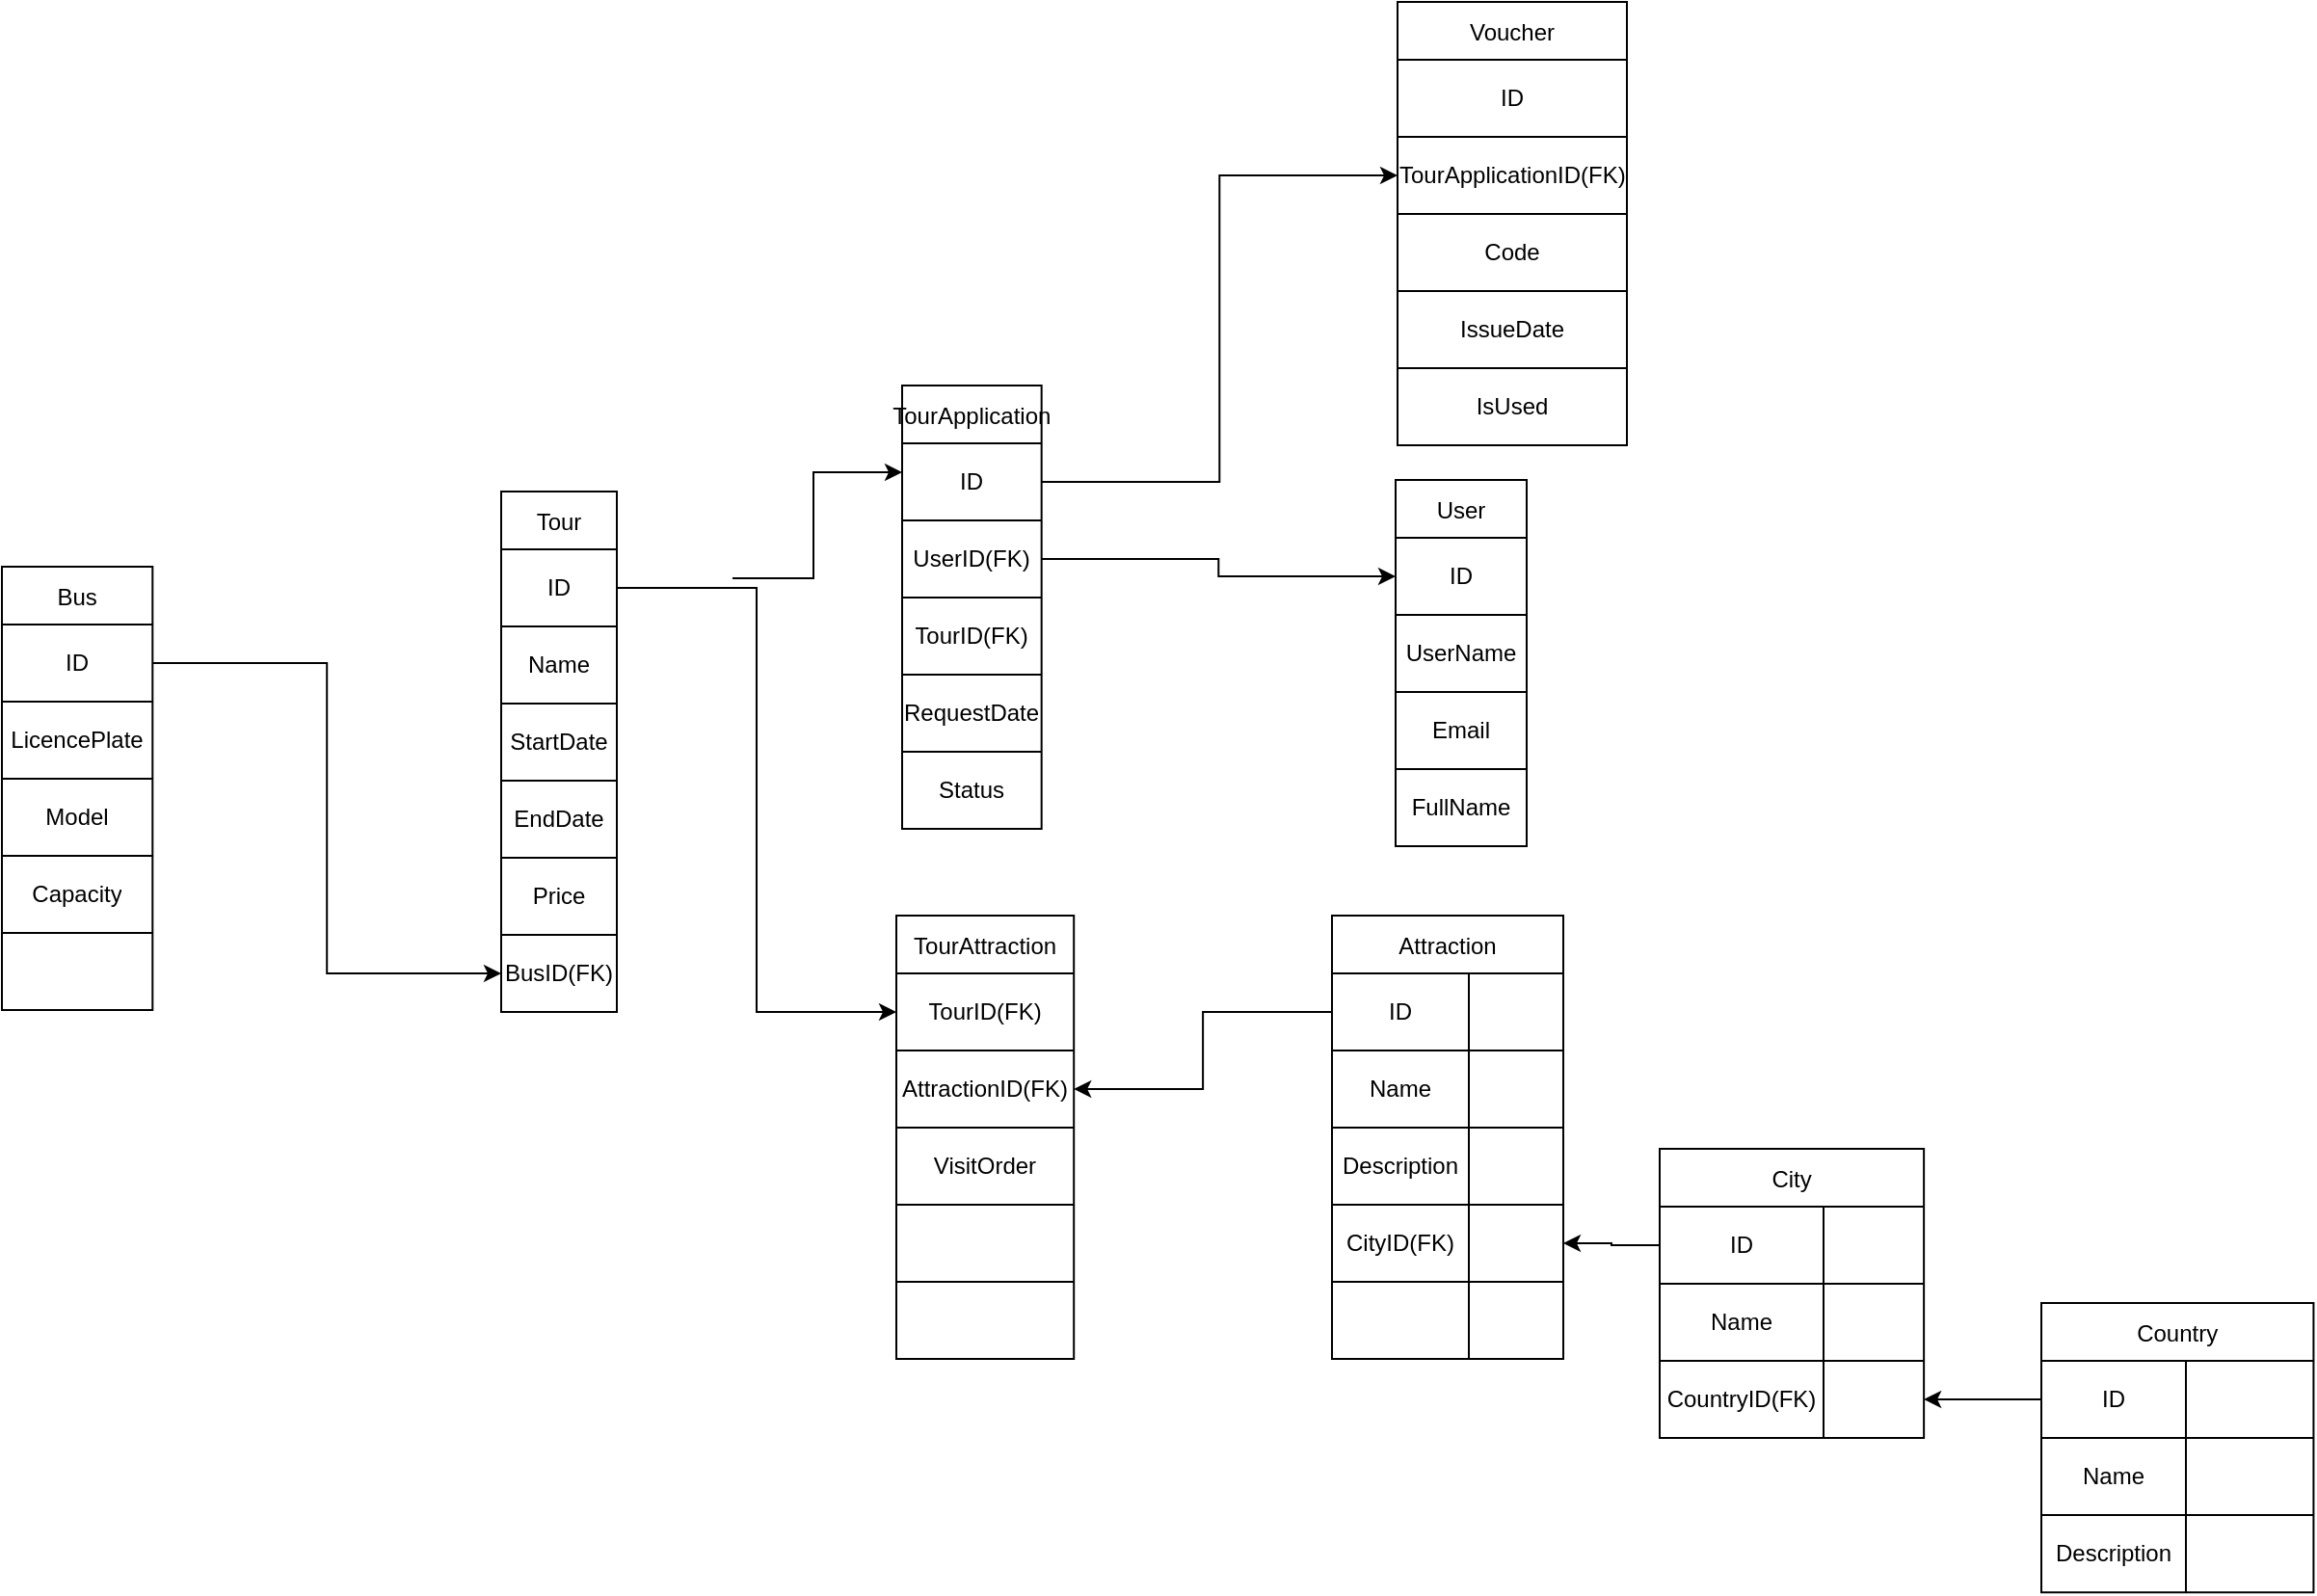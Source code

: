 <mxfile version="27.0.9">
  <diagram name="Page-1" id="1E9M35bnTH33wsnyo-Ls">
    <mxGraphModel dx="1603" dy="2104" grid="0" gridSize="10" guides="1" tooltips="1" connect="1" arrows="1" fold="1" page="1" pageScale="1" pageWidth="827" pageHeight="1169" math="0" shadow="0">
      <root>
        <mxCell id="0" />
        <mxCell id="1" parent="0" />
        <mxCell id="aeJqdDFBX5K6zPL4mIxV-1" value="Tour" style="shape=table;startSize=30;container=1;collapsible=0;childLayout=tableLayout;" vertex="1" parent="1">
          <mxGeometry x="354" y="142" width="60" height="270" as="geometry" />
        </mxCell>
        <mxCell id="aeJqdDFBX5K6zPL4mIxV-2" value="" style="shape=tableRow;horizontal=0;startSize=0;swimlaneHead=0;swimlaneBody=0;strokeColor=inherit;top=0;left=0;bottom=0;right=0;collapsible=0;dropTarget=0;fillColor=none;points=[[0,0.5],[1,0.5]];portConstraint=eastwest;" vertex="1" parent="aeJqdDFBX5K6zPL4mIxV-1">
          <mxGeometry y="30" width="60" height="40" as="geometry" />
        </mxCell>
        <mxCell id="aeJqdDFBX5K6zPL4mIxV-3" value="ID" style="shape=partialRectangle;html=1;whiteSpace=wrap;connectable=0;strokeColor=inherit;overflow=hidden;fillColor=none;top=0;left=0;bottom=0;right=0;pointerEvents=1;" vertex="1" parent="aeJqdDFBX5K6zPL4mIxV-2">
          <mxGeometry width="60" height="40" as="geometry">
            <mxRectangle width="60" height="40" as="alternateBounds" />
          </mxGeometry>
        </mxCell>
        <mxCell id="aeJqdDFBX5K6zPL4mIxV-5" value="" style="shape=tableRow;horizontal=0;startSize=0;swimlaneHead=0;swimlaneBody=0;strokeColor=inherit;top=0;left=0;bottom=0;right=0;collapsible=0;dropTarget=0;fillColor=none;points=[[0,0.5],[1,0.5]];portConstraint=eastwest;" vertex="1" parent="aeJqdDFBX5K6zPL4mIxV-1">
          <mxGeometry y="70" width="60" height="40" as="geometry" />
        </mxCell>
        <mxCell id="aeJqdDFBX5K6zPL4mIxV-6" value="Name" style="shape=partialRectangle;html=1;whiteSpace=wrap;connectable=0;strokeColor=inherit;overflow=hidden;fillColor=none;top=0;left=0;bottom=0;right=0;pointerEvents=1;" vertex="1" parent="aeJqdDFBX5K6zPL4mIxV-5">
          <mxGeometry width="60" height="40" as="geometry">
            <mxRectangle width="60" height="40" as="alternateBounds" />
          </mxGeometry>
        </mxCell>
        <mxCell id="aeJqdDFBX5K6zPL4mIxV-8" value="" style="shape=tableRow;horizontal=0;startSize=0;swimlaneHead=0;swimlaneBody=0;strokeColor=inherit;top=0;left=0;bottom=0;right=0;collapsible=0;dropTarget=0;fillColor=none;points=[[0,0.5],[1,0.5]];portConstraint=eastwest;" vertex="1" parent="aeJqdDFBX5K6zPL4mIxV-1">
          <mxGeometry y="110" width="60" height="40" as="geometry" />
        </mxCell>
        <mxCell id="aeJqdDFBX5K6zPL4mIxV-9" value="StartDate" style="shape=partialRectangle;html=1;whiteSpace=wrap;connectable=0;strokeColor=inherit;overflow=hidden;fillColor=none;top=0;left=0;bottom=0;right=0;pointerEvents=1;" vertex="1" parent="aeJqdDFBX5K6zPL4mIxV-8">
          <mxGeometry width="60" height="40" as="geometry">
            <mxRectangle width="60" height="40" as="alternateBounds" />
          </mxGeometry>
        </mxCell>
        <mxCell id="aeJqdDFBX5K6zPL4mIxV-11" value="" style="shape=tableRow;horizontal=0;startSize=0;swimlaneHead=0;swimlaneBody=0;strokeColor=inherit;top=0;left=0;bottom=0;right=0;collapsible=0;dropTarget=0;fillColor=none;points=[[0,0.5],[1,0.5]];portConstraint=eastwest;" vertex="1" parent="aeJqdDFBX5K6zPL4mIxV-1">
          <mxGeometry y="150" width="60" height="40" as="geometry" />
        </mxCell>
        <mxCell id="aeJqdDFBX5K6zPL4mIxV-12" value="EndDate" style="shape=partialRectangle;html=1;whiteSpace=wrap;connectable=0;strokeColor=inherit;overflow=hidden;fillColor=none;top=0;left=0;bottom=0;right=0;pointerEvents=1;" vertex="1" parent="aeJqdDFBX5K6zPL4mIxV-11">
          <mxGeometry width="60" height="40" as="geometry">
            <mxRectangle width="60" height="40" as="alternateBounds" />
          </mxGeometry>
        </mxCell>
        <mxCell id="aeJqdDFBX5K6zPL4mIxV-14" value="" style="shape=tableRow;horizontal=0;startSize=0;swimlaneHead=0;swimlaneBody=0;strokeColor=inherit;top=0;left=0;bottom=0;right=0;collapsible=0;dropTarget=0;fillColor=none;points=[[0,0.5],[1,0.5]];portConstraint=eastwest;" vertex="1" parent="aeJqdDFBX5K6zPL4mIxV-1">
          <mxGeometry y="190" width="60" height="40" as="geometry" />
        </mxCell>
        <mxCell id="aeJqdDFBX5K6zPL4mIxV-15" value="Price" style="shape=partialRectangle;html=1;whiteSpace=wrap;connectable=0;strokeColor=inherit;overflow=hidden;fillColor=none;top=0;left=0;bottom=0;right=0;pointerEvents=1;" vertex="1" parent="aeJqdDFBX5K6zPL4mIxV-14">
          <mxGeometry width="60" height="40" as="geometry">
            <mxRectangle width="60" height="40" as="alternateBounds" />
          </mxGeometry>
        </mxCell>
        <mxCell id="aeJqdDFBX5K6zPL4mIxV-17" value="" style="shape=tableRow;horizontal=0;startSize=0;swimlaneHead=0;swimlaneBody=0;strokeColor=inherit;top=0;left=0;bottom=0;right=0;collapsible=0;dropTarget=0;fillColor=none;points=[[0,0.5],[1,0.5]];portConstraint=eastwest;" vertex="1" parent="aeJqdDFBX5K6zPL4mIxV-1">
          <mxGeometry y="230" width="60" height="40" as="geometry" />
        </mxCell>
        <mxCell id="aeJqdDFBX5K6zPL4mIxV-18" value="BusID(FK)" style="shape=partialRectangle;html=1;whiteSpace=wrap;connectable=0;strokeColor=inherit;overflow=hidden;fillColor=none;top=0;left=0;bottom=0;right=0;pointerEvents=1;" vertex="1" parent="aeJqdDFBX5K6zPL4mIxV-17">
          <mxGeometry width="60" height="40" as="geometry">
            <mxRectangle width="60" height="40" as="alternateBounds" />
          </mxGeometry>
        </mxCell>
        <mxCell id="aeJqdDFBX5K6zPL4mIxV-26" value="TourApplication" style="shape=table;startSize=30;container=1;collapsible=0;childLayout=tableLayout;" vertex="1" parent="1">
          <mxGeometry x="562" y="87" width="72.333" height="230" as="geometry" />
        </mxCell>
        <mxCell id="aeJqdDFBX5K6zPL4mIxV-27" value="" style="shape=tableRow;horizontal=0;startSize=0;swimlaneHead=0;swimlaneBody=0;strokeColor=inherit;top=0;left=0;bottom=0;right=0;collapsible=0;dropTarget=0;fillColor=none;points=[[0,0.5],[1,0.5]];portConstraint=eastwest;" vertex="1" parent="aeJqdDFBX5K6zPL4mIxV-26">
          <mxGeometry y="30" width="72.333" height="40" as="geometry" />
        </mxCell>
        <mxCell id="aeJqdDFBX5K6zPL4mIxV-28" value="ID" style="shape=partialRectangle;html=1;whiteSpace=wrap;connectable=0;strokeColor=inherit;overflow=hidden;fillColor=none;top=0;left=0;bottom=0;right=0;pointerEvents=1;" vertex="1" parent="aeJqdDFBX5K6zPL4mIxV-27">
          <mxGeometry width="72" height="40" as="geometry">
            <mxRectangle width="72" height="40" as="alternateBounds" />
          </mxGeometry>
        </mxCell>
        <mxCell id="aeJqdDFBX5K6zPL4mIxV-30" value="" style="shape=tableRow;horizontal=0;startSize=0;swimlaneHead=0;swimlaneBody=0;strokeColor=inherit;top=0;left=0;bottom=0;right=0;collapsible=0;dropTarget=0;fillColor=none;points=[[0,0.5],[1,0.5]];portConstraint=eastwest;" vertex="1" parent="aeJqdDFBX5K6zPL4mIxV-26">
          <mxGeometry y="70" width="72.333" height="40" as="geometry" />
        </mxCell>
        <mxCell id="aeJqdDFBX5K6zPL4mIxV-31" value="UserID(FK)" style="shape=partialRectangle;html=1;whiteSpace=wrap;connectable=0;strokeColor=inherit;overflow=hidden;fillColor=none;top=0;left=0;bottom=0;right=0;pointerEvents=1;" vertex="1" parent="aeJqdDFBX5K6zPL4mIxV-30">
          <mxGeometry width="72" height="40" as="geometry">
            <mxRectangle width="72" height="40" as="alternateBounds" />
          </mxGeometry>
        </mxCell>
        <mxCell id="aeJqdDFBX5K6zPL4mIxV-33" value="" style="shape=tableRow;horizontal=0;startSize=0;swimlaneHead=0;swimlaneBody=0;strokeColor=inherit;top=0;left=0;bottom=0;right=0;collapsible=0;dropTarget=0;fillColor=none;points=[[0,0.5],[1,0.5]];portConstraint=eastwest;" vertex="1" parent="aeJqdDFBX5K6zPL4mIxV-26">
          <mxGeometry y="110" width="72.333" height="40" as="geometry" />
        </mxCell>
        <mxCell id="aeJqdDFBX5K6zPL4mIxV-34" value="TourID(FK)" style="shape=partialRectangle;html=1;whiteSpace=wrap;connectable=0;strokeColor=inherit;overflow=hidden;fillColor=none;top=0;left=0;bottom=0;right=0;pointerEvents=1;" vertex="1" parent="aeJqdDFBX5K6zPL4mIxV-33">
          <mxGeometry width="72" height="40" as="geometry">
            <mxRectangle width="72" height="40" as="alternateBounds" />
          </mxGeometry>
        </mxCell>
        <mxCell id="aeJqdDFBX5K6zPL4mIxV-36" value="" style="shape=tableRow;horizontal=0;startSize=0;swimlaneHead=0;swimlaneBody=0;strokeColor=inherit;top=0;left=0;bottom=0;right=0;collapsible=0;dropTarget=0;fillColor=none;points=[[0,0.5],[1,0.5]];portConstraint=eastwest;" vertex="1" parent="aeJqdDFBX5K6zPL4mIxV-26">
          <mxGeometry y="150" width="72.333" height="40" as="geometry" />
        </mxCell>
        <mxCell id="aeJqdDFBX5K6zPL4mIxV-37" value="RequestDate" style="shape=partialRectangle;html=1;whiteSpace=wrap;connectable=0;strokeColor=inherit;overflow=hidden;fillColor=none;top=0;left=0;bottom=0;right=0;pointerEvents=1;" vertex="1" parent="aeJqdDFBX5K6zPL4mIxV-36">
          <mxGeometry width="72" height="40" as="geometry">
            <mxRectangle width="72" height="40" as="alternateBounds" />
          </mxGeometry>
        </mxCell>
        <mxCell id="aeJqdDFBX5K6zPL4mIxV-39" value="" style="shape=tableRow;horizontal=0;startSize=0;swimlaneHead=0;swimlaneBody=0;strokeColor=inherit;top=0;left=0;bottom=0;right=0;collapsible=0;dropTarget=0;fillColor=none;points=[[0,0.5],[1,0.5]];portConstraint=eastwest;" vertex="1" parent="aeJqdDFBX5K6zPL4mIxV-26">
          <mxGeometry y="190" width="72.333" height="40" as="geometry" />
        </mxCell>
        <mxCell id="aeJqdDFBX5K6zPL4mIxV-40" value="Status" style="shape=partialRectangle;html=1;whiteSpace=wrap;connectable=0;strokeColor=inherit;overflow=hidden;fillColor=none;top=0;left=0;bottom=0;right=0;pointerEvents=1;" vertex="1" parent="aeJqdDFBX5K6zPL4mIxV-39">
          <mxGeometry width="72" height="40" as="geometry">
            <mxRectangle width="72" height="40" as="alternateBounds" />
          </mxGeometry>
        </mxCell>
        <mxCell id="aeJqdDFBX5K6zPL4mIxV-42" value="Voucher" style="shape=table;startSize=30;container=1;collapsible=0;childLayout=tableLayout;" vertex="1" parent="1">
          <mxGeometry x="819" y="-112" width="119.0" height="230" as="geometry" />
        </mxCell>
        <mxCell id="aeJqdDFBX5K6zPL4mIxV-43" value="" style="shape=tableRow;horizontal=0;startSize=0;swimlaneHead=0;swimlaneBody=0;strokeColor=inherit;top=0;left=0;bottom=0;right=0;collapsible=0;dropTarget=0;fillColor=none;points=[[0,0.5],[1,0.5]];portConstraint=eastwest;" vertex="1" parent="aeJqdDFBX5K6zPL4mIxV-42">
          <mxGeometry y="30" width="119.0" height="40" as="geometry" />
        </mxCell>
        <mxCell id="aeJqdDFBX5K6zPL4mIxV-44" value="ID" style="shape=partialRectangle;html=1;whiteSpace=wrap;connectable=0;strokeColor=inherit;overflow=hidden;fillColor=none;top=0;left=0;bottom=0;right=0;pointerEvents=1;" vertex="1" parent="aeJqdDFBX5K6zPL4mIxV-43">
          <mxGeometry width="119" height="40" as="geometry">
            <mxRectangle width="119" height="40" as="alternateBounds" />
          </mxGeometry>
        </mxCell>
        <mxCell id="aeJqdDFBX5K6zPL4mIxV-46" value="" style="shape=tableRow;horizontal=0;startSize=0;swimlaneHead=0;swimlaneBody=0;strokeColor=inherit;top=0;left=0;bottom=0;right=0;collapsible=0;dropTarget=0;fillColor=none;points=[[0,0.5],[1,0.5]];portConstraint=eastwest;" vertex="1" parent="aeJqdDFBX5K6zPL4mIxV-42">
          <mxGeometry y="70" width="119.0" height="40" as="geometry" />
        </mxCell>
        <mxCell id="aeJqdDFBX5K6zPL4mIxV-47" value="TourApplicationID(FK)" style="shape=partialRectangle;html=1;whiteSpace=wrap;connectable=0;strokeColor=inherit;overflow=hidden;fillColor=none;top=0;left=0;bottom=0;right=0;pointerEvents=1;" vertex="1" parent="aeJqdDFBX5K6zPL4mIxV-46">
          <mxGeometry width="119" height="40" as="geometry">
            <mxRectangle width="119" height="40" as="alternateBounds" />
          </mxGeometry>
        </mxCell>
        <mxCell id="aeJqdDFBX5K6zPL4mIxV-49" value="" style="shape=tableRow;horizontal=0;startSize=0;swimlaneHead=0;swimlaneBody=0;strokeColor=inherit;top=0;left=0;bottom=0;right=0;collapsible=0;dropTarget=0;fillColor=none;points=[[0,0.5],[1,0.5]];portConstraint=eastwest;" vertex="1" parent="aeJqdDFBX5K6zPL4mIxV-42">
          <mxGeometry y="110" width="119.0" height="40" as="geometry" />
        </mxCell>
        <mxCell id="aeJqdDFBX5K6zPL4mIxV-50" value="Code" style="shape=partialRectangle;html=1;whiteSpace=wrap;connectable=0;strokeColor=inherit;overflow=hidden;fillColor=none;top=0;left=0;bottom=0;right=0;pointerEvents=1;" vertex="1" parent="aeJqdDFBX5K6zPL4mIxV-49">
          <mxGeometry width="119" height="40" as="geometry">
            <mxRectangle width="119" height="40" as="alternateBounds" />
          </mxGeometry>
        </mxCell>
        <mxCell id="aeJqdDFBX5K6zPL4mIxV-52" value="" style="shape=tableRow;horizontal=0;startSize=0;swimlaneHead=0;swimlaneBody=0;strokeColor=inherit;top=0;left=0;bottom=0;right=0;collapsible=0;dropTarget=0;fillColor=none;points=[[0,0.5],[1,0.5]];portConstraint=eastwest;" vertex="1" parent="aeJqdDFBX5K6zPL4mIxV-42">
          <mxGeometry y="150" width="119.0" height="40" as="geometry" />
        </mxCell>
        <mxCell id="aeJqdDFBX5K6zPL4mIxV-53" value="IssueDate" style="shape=partialRectangle;html=1;whiteSpace=wrap;connectable=0;strokeColor=inherit;overflow=hidden;fillColor=none;top=0;left=0;bottom=0;right=0;pointerEvents=1;" vertex="1" parent="aeJqdDFBX5K6zPL4mIxV-52">
          <mxGeometry width="119" height="40" as="geometry">
            <mxRectangle width="119" height="40" as="alternateBounds" />
          </mxGeometry>
        </mxCell>
        <mxCell id="aeJqdDFBX5K6zPL4mIxV-55" value="" style="shape=tableRow;horizontal=0;startSize=0;swimlaneHead=0;swimlaneBody=0;strokeColor=inherit;top=0;left=0;bottom=0;right=0;collapsible=0;dropTarget=0;fillColor=none;points=[[0,0.5],[1,0.5]];portConstraint=eastwest;" vertex="1" parent="aeJqdDFBX5K6zPL4mIxV-42">
          <mxGeometry y="190" width="119.0" height="40" as="geometry" />
        </mxCell>
        <mxCell id="aeJqdDFBX5K6zPL4mIxV-56" value="IsUsed" style="shape=partialRectangle;html=1;whiteSpace=wrap;connectable=0;strokeColor=inherit;overflow=hidden;fillColor=none;top=0;left=0;bottom=0;right=0;pointerEvents=1;" vertex="1" parent="aeJqdDFBX5K6zPL4mIxV-55">
          <mxGeometry width="119" height="40" as="geometry">
            <mxRectangle width="119" height="40" as="alternateBounds" />
          </mxGeometry>
        </mxCell>
        <mxCell id="aeJqdDFBX5K6zPL4mIxV-64" value="Country" style="shape=table;startSize=30;container=1;collapsible=0;childLayout=tableLayout;" vertex="1" parent="1">
          <mxGeometry x="1153" y="563" width="141.214" height="150.083" as="geometry" />
        </mxCell>
        <mxCell id="aeJqdDFBX5K6zPL4mIxV-65" value="" style="shape=tableRow;horizontal=0;startSize=0;swimlaneHead=0;swimlaneBody=0;strokeColor=inherit;top=0;left=0;bottom=0;right=0;collapsible=0;dropTarget=0;fillColor=none;points=[[0,0.5],[1,0.5]];portConstraint=eastwest;" vertex="1" parent="aeJqdDFBX5K6zPL4mIxV-64">
          <mxGeometry y="30" width="141.214" height="40" as="geometry" />
        </mxCell>
        <mxCell id="aeJqdDFBX5K6zPL4mIxV-66" value="ID" style="shape=partialRectangle;html=1;whiteSpace=wrap;connectable=0;strokeColor=inherit;overflow=hidden;fillColor=none;top=0;left=0;bottom=0;right=0;pointerEvents=1;" vertex="1" parent="aeJqdDFBX5K6zPL4mIxV-65">
          <mxGeometry width="75" height="40" as="geometry">
            <mxRectangle width="75" height="40" as="alternateBounds" />
          </mxGeometry>
        </mxCell>
        <mxCell id="aeJqdDFBX5K6zPL4mIxV-67" value="" style="shape=partialRectangle;html=1;whiteSpace=wrap;connectable=0;strokeColor=inherit;overflow=hidden;fillColor=none;top=0;left=0;bottom=0;right=0;pointerEvents=1;" vertex="1" parent="aeJqdDFBX5K6zPL4mIxV-65">
          <mxGeometry x="75" width="66" height="40" as="geometry">
            <mxRectangle width="66" height="40" as="alternateBounds" />
          </mxGeometry>
        </mxCell>
        <mxCell id="aeJqdDFBX5K6zPL4mIxV-68" value="" style="shape=tableRow;horizontal=0;startSize=0;swimlaneHead=0;swimlaneBody=0;strokeColor=inherit;top=0;left=0;bottom=0;right=0;collapsible=0;dropTarget=0;fillColor=none;points=[[0,0.5],[1,0.5]];portConstraint=eastwest;" vertex="1" parent="aeJqdDFBX5K6zPL4mIxV-64">
          <mxGeometry y="70" width="141.214" height="40" as="geometry" />
        </mxCell>
        <mxCell id="aeJqdDFBX5K6zPL4mIxV-69" value="Name" style="shape=partialRectangle;html=1;whiteSpace=wrap;connectable=0;strokeColor=inherit;overflow=hidden;fillColor=none;top=0;left=0;bottom=0;right=0;pointerEvents=1;" vertex="1" parent="aeJqdDFBX5K6zPL4mIxV-68">
          <mxGeometry width="75" height="40" as="geometry">
            <mxRectangle width="75" height="40" as="alternateBounds" />
          </mxGeometry>
        </mxCell>
        <mxCell id="aeJqdDFBX5K6zPL4mIxV-70" value="" style="shape=partialRectangle;html=1;whiteSpace=wrap;connectable=0;strokeColor=inherit;overflow=hidden;fillColor=none;top=0;left=0;bottom=0;right=0;pointerEvents=1;" vertex="1" parent="aeJqdDFBX5K6zPL4mIxV-68">
          <mxGeometry x="75" width="66" height="40" as="geometry">
            <mxRectangle width="66" height="40" as="alternateBounds" />
          </mxGeometry>
        </mxCell>
        <mxCell id="aeJqdDFBX5K6zPL4mIxV-71" value="" style="shape=tableRow;horizontal=0;startSize=0;swimlaneHead=0;swimlaneBody=0;strokeColor=inherit;top=0;left=0;bottom=0;right=0;collapsible=0;dropTarget=0;fillColor=none;points=[[0,0.5],[1,0.5]];portConstraint=eastwest;" vertex="1" parent="aeJqdDFBX5K6zPL4mIxV-64">
          <mxGeometry y="110" width="141.214" height="40" as="geometry" />
        </mxCell>
        <mxCell id="aeJqdDFBX5K6zPL4mIxV-72" value="Description" style="shape=partialRectangle;html=1;whiteSpace=wrap;connectable=0;strokeColor=inherit;overflow=hidden;fillColor=none;top=0;left=0;bottom=0;right=0;pointerEvents=1;" vertex="1" parent="aeJqdDFBX5K6zPL4mIxV-71">
          <mxGeometry width="75" height="40" as="geometry">
            <mxRectangle width="75" height="40" as="alternateBounds" />
          </mxGeometry>
        </mxCell>
        <mxCell id="aeJqdDFBX5K6zPL4mIxV-73" value="" style="shape=partialRectangle;html=1;whiteSpace=wrap;connectable=0;strokeColor=inherit;overflow=hidden;fillColor=none;top=0;left=0;bottom=0;right=0;pointerEvents=1;" vertex="1" parent="aeJqdDFBX5K6zPL4mIxV-71">
          <mxGeometry x="75" width="66" height="40" as="geometry">
            <mxRectangle width="66" height="40" as="alternateBounds" />
          </mxGeometry>
        </mxCell>
        <mxCell id="aeJqdDFBX5K6zPL4mIxV-83" value="City" style="shape=table;startSize=30;container=1;collapsible=0;childLayout=tableLayout;" vertex="1" parent="1">
          <mxGeometry x="955" y="483" width="137.067" height="150" as="geometry" />
        </mxCell>
        <mxCell id="aeJqdDFBX5K6zPL4mIxV-84" value="" style="shape=tableRow;horizontal=0;startSize=0;swimlaneHead=0;swimlaneBody=0;strokeColor=inherit;top=0;left=0;bottom=0;right=0;collapsible=0;dropTarget=0;fillColor=none;points=[[0,0.5],[1,0.5]];portConstraint=eastwest;" vertex="1" parent="aeJqdDFBX5K6zPL4mIxV-83">
          <mxGeometry y="30" width="137.067" height="40" as="geometry" />
        </mxCell>
        <mxCell id="aeJqdDFBX5K6zPL4mIxV-85" value="ID" style="shape=partialRectangle;html=1;whiteSpace=wrap;connectable=0;strokeColor=inherit;overflow=hidden;fillColor=none;top=0;left=0;bottom=0;right=0;pointerEvents=1;" vertex="1" parent="aeJqdDFBX5K6zPL4mIxV-84">
          <mxGeometry width="85" height="40" as="geometry">
            <mxRectangle width="85" height="40" as="alternateBounds" />
          </mxGeometry>
        </mxCell>
        <mxCell id="aeJqdDFBX5K6zPL4mIxV-86" value="" style="shape=partialRectangle;html=1;whiteSpace=wrap;connectable=0;strokeColor=inherit;overflow=hidden;fillColor=none;top=0;left=0;bottom=0;right=0;pointerEvents=1;" vertex="1" parent="aeJqdDFBX5K6zPL4mIxV-84">
          <mxGeometry x="85" width="52" height="40" as="geometry">
            <mxRectangle width="52" height="40" as="alternateBounds" />
          </mxGeometry>
        </mxCell>
        <mxCell id="aeJqdDFBX5K6zPL4mIxV-87" value="" style="shape=tableRow;horizontal=0;startSize=0;swimlaneHead=0;swimlaneBody=0;strokeColor=inherit;top=0;left=0;bottom=0;right=0;collapsible=0;dropTarget=0;fillColor=none;points=[[0,0.5],[1,0.5]];portConstraint=eastwest;" vertex="1" parent="aeJqdDFBX5K6zPL4mIxV-83">
          <mxGeometry y="70" width="137.067" height="40" as="geometry" />
        </mxCell>
        <mxCell id="aeJqdDFBX5K6zPL4mIxV-88" value="Name" style="shape=partialRectangle;html=1;whiteSpace=wrap;connectable=0;strokeColor=inherit;overflow=hidden;fillColor=none;top=0;left=0;bottom=0;right=0;pointerEvents=1;" vertex="1" parent="aeJqdDFBX5K6zPL4mIxV-87">
          <mxGeometry width="85" height="40" as="geometry">
            <mxRectangle width="85" height="40" as="alternateBounds" />
          </mxGeometry>
        </mxCell>
        <mxCell id="aeJqdDFBX5K6zPL4mIxV-89" value="" style="shape=partialRectangle;html=1;whiteSpace=wrap;connectable=0;strokeColor=inherit;overflow=hidden;fillColor=none;top=0;left=0;bottom=0;right=0;pointerEvents=1;" vertex="1" parent="aeJqdDFBX5K6zPL4mIxV-87">
          <mxGeometry x="85" width="52" height="40" as="geometry">
            <mxRectangle width="52" height="40" as="alternateBounds" />
          </mxGeometry>
        </mxCell>
        <mxCell id="aeJqdDFBX5K6zPL4mIxV-90" value="" style="shape=tableRow;horizontal=0;startSize=0;swimlaneHead=0;swimlaneBody=0;strokeColor=inherit;top=0;left=0;bottom=0;right=0;collapsible=0;dropTarget=0;fillColor=none;points=[[0,0.5],[1,0.5]];portConstraint=eastwest;" vertex="1" parent="aeJqdDFBX5K6zPL4mIxV-83">
          <mxGeometry y="110" width="137.067" height="40" as="geometry" />
        </mxCell>
        <mxCell id="aeJqdDFBX5K6zPL4mIxV-91" value="CountryID(FK)" style="shape=partialRectangle;html=1;whiteSpace=wrap;connectable=0;strokeColor=inherit;overflow=hidden;fillColor=none;top=0;left=0;bottom=0;right=0;pointerEvents=1;" vertex="1" parent="aeJqdDFBX5K6zPL4mIxV-90">
          <mxGeometry width="85" height="40" as="geometry">
            <mxRectangle width="85" height="40" as="alternateBounds" />
          </mxGeometry>
        </mxCell>
        <mxCell id="aeJqdDFBX5K6zPL4mIxV-92" value="" style="shape=partialRectangle;html=1;whiteSpace=wrap;connectable=0;strokeColor=inherit;overflow=hidden;fillColor=none;top=0;left=0;bottom=0;right=0;pointerEvents=1;" vertex="1" parent="aeJqdDFBX5K6zPL4mIxV-90">
          <mxGeometry x="85" width="52" height="40" as="geometry">
            <mxRectangle width="52" height="40" as="alternateBounds" />
          </mxGeometry>
        </mxCell>
        <mxCell id="aeJqdDFBX5K6zPL4mIxV-96" value="Attraction" style="shape=table;startSize=30;container=1;collapsible=0;childLayout=tableLayout;" vertex="1" parent="1">
          <mxGeometry x="785" y="362" width="120" height="230" as="geometry" />
        </mxCell>
        <mxCell id="aeJqdDFBX5K6zPL4mIxV-97" value="" style="shape=tableRow;horizontal=0;startSize=0;swimlaneHead=0;swimlaneBody=0;strokeColor=inherit;top=0;left=0;bottom=0;right=0;collapsible=0;dropTarget=0;fillColor=none;points=[[0,0.5],[1,0.5]];portConstraint=eastwest;" vertex="1" parent="aeJqdDFBX5K6zPL4mIxV-96">
          <mxGeometry y="30" width="120" height="40" as="geometry" />
        </mxCell>
        <mxCell id="aeJqdDFBX5K6zPL4mIxV-98" value="ID" style="shape=partialRectangle;html=1;whiteSpace=wrap;connectable=0;strokeColor=inherit;overflow=hidden;fillColor=none;top=0;left=0;bottom=0;right=0;pointerEvents=1;" vertex="1" parent="aeJqdDFBX5K6zPL4mIxV-97">
          <mxGeometry width="71" height="40" as="geometry">
            <mxRectangle width="71" height="40" as="alternateBounds" />
          </mxGeometry>
        </mxCell>
        <mxCell id="aeJqdDFBX5K6zPL4mIxV-99" value="" style="shape=partialRectangle;html=1;whiteSpace=wrap;connectable=0;strokeColor=inherit;overflow=hidden;fillColor=none;top=0;left=0;bottom=0;right=0;pointerEvents=1;" vertex="1" parent="aeJqdDFBX5K6zPL4mIxV-97">
          <mxGeometry x="71" width="49" height="40" as="geometry">
            <mxRectangle width="49" height="40" as="alternateBounds" />
          </mxGeometry>
        </mxCell>
        <mxCell id="aeJqdDFBX5K6zPL4mIxV-100" value="" style="shape=tableRow;horizontal=0;startSize=0;swimlaneHead=0;swimlaneBody=0;strokeColor=inherit;top=0;left=0;bottom=0;right=0;collapsible=0;dropTarget=0;fillColor=none;points=[[0,0.5],[1,0.5]];portConstraint=eastwest;" vertex="1" parent="aeJqdDFBX5K6zPL4mIxV-96">
          <mxGeometry y="70" width="120" height="40" as="geometry" />
        </mxCell>
        <mxCell id="aeJqdDFBX5K6zPL4mIxV-101" value="Name" style="shape=partialRectangle;html=1;whiteSpace=wrap;connectable=0;strokeColor=inherit;overflow=hidden;fillColor=none;top=0;left=0;bottom=0;right=0;pointerEvents=1;" vertex="1" parent="aeJqdDFBX5K6zPL4mIxV-100">
          <mxGeometry width="71" height="40" as="geometry">
            <mxRectangle width="71" height="40" as="alternateBounds" />
          </mxGeometry>
        </mxCell>
        <mxCell id="aeJqdDFBX5K6zPL4mIxV-102" value="" style="shape=partialRectangle;html=1;whiteSpace=wrap;connectable=0;strokeColor=inherit;overflow=hidden;fillColor=none;top=0;left=0;bottom=0;right=0;pointerEvents=1;" vertex="1" parent="aeJqdDFBX5K6zPL4mIxV-100">
          <mxGeometry x="71" width="49" height="40" as="geometry">
            <mxRectangle width="49" height="40" as="alternateBounds" />
          </mxGeometry>
        </mxCell>
        <mxCell id="aeJqdDFBX5K6zPL4mIxV-103" value="" style="shape=tableRow;horizontal=0;startSize=0;swimlaneHead=0;swimlaneBody=0;strokeColor=inherit;top=0;left=0;bottom=0;right=0;collapsible=0;dropTarget=0;fillColor=none;points=[[0,0.5],[1,0.5]];portConstraint=eastwest;" vertex="1" parent="aeJqdDFBX5K6zPL4mIxV-96">
          <mxGeometry y="110" width="120" height="40" as="geometry" />
        </mxCell>
        <mxCell id="aeJqdDFBX5K6zPL4mIxV-104" value="Description" style="shape=partialRectangle;html=1;whiteSpace=wrap;connectable=0;strokeColor=inherit;overflow=hidden;fillColor=none;top=0;left=0;bottom=0;right=0;pointerEvents=1;" vertex="1" parent="aeJqdDFBX5K6zPL4mIxV-103">
          <mxGeometry width="71" height="40" as="geometry">
            <mxRectangle width="71" height="40" as="alternateBounds" />
          </mxGeometry>
        </mxCell>
        <mxCell id="aeJqdDFBX5K6zPL4mIxV-105" value="" style="shape=partialRectangle;html=1;whiteSpace=wrap;connectable=0;strokeColor=inherit;overflow=hidden;fillColor=none;top=0;left=0;bottom=0;right=0;pointerEvents=1;" vertex="1" parent="aeJqdDFBX5K6zPL4mIxV-103">
          <mxGeometry x="71" width="49" height="40" as="geometry">
            <mxRectangle width="49" height="40" as="alternateBounds" />
          </mxGeometry>
        </mxCell>
        <mxCell id="aeJqdDFBX5K6zPL4mIxV-106" value="" style="shape=tableRow;horizontal=0;startSize=0;swimlaneHead=0;swimlaneBody=0;strokeColor=inherit;top=0;left=0;bottom=0;right=0;collapsible=0;dropTarget=0;fillColor=none;points=[[0,0.5],[1,0.5]];portConstraint=eastwest;" vertex="1" parent="aeJqdDFBX5K6zPL4mIxV-96">
          <mxGeometry y="150" width="120" height="40" as="geometry" />
        </mxCell>
        <mxCell id="aeJqdDFBX5K6zPL4mIxV-107" value="CityID(FK)" style="shape=partialRectangle;html=1;whiteSpace=wrap;connectable=0;strokeColor=inherit;overflow=hidden;fillColor=none;top=0;left=0;bottom=0;right=0;pointerEvents=1;" vertex="1" parent="aeJqdDFBX5K6zPL4mIxV-106">
          <mxGeometry width="71" height="40" as="geometry">
            <mxRectangle width="71" height="40" as="alternateBounds" />
          </mxGeometry>
        </mxCell>
        <mxCell id="aeJqdDFBX5K6zPL4mIxV-108" value="" style="shape=partialRectangle;html=1;whiteSpace=wrap;connectable=0;strokeColor=inherit;overflow=hidden;fillColor=none;top=0;left=0;bottom=0;right=0;pointerEvents=1;" vertex="1" parent="aeJqdDFBX5K6zPL4mIxV-106">
          <mxGeometry x="71" width="49" height="40" as="geometry">
            <mxRectangle width="49" height="40" as="alternateBounds" />
          </mxGeometry>
        </mxCell>
        <mxCell id="aeJqdDFBX5K6zPL4mIxV-109" value="" style="shape=tableRow;horizontal=0;startSize=0;swimlaneHead=0;swimlaneBody=0;strokeColor=inherit;top=0;left=0;bottom=0;right=0;collapsible=0;dropTarget=0;fillColor=none;points=[[0,0.5],[1,0.5]];portConstraint=eastwest;" vertex="1" parent="aeJqdDFBX5K6zPL4mIxV-96">
          <mxGeometry y="190" width="120" height="40" as="geometry" />
        </mxCell>
        <mxCell id="aeJqdDFBX5K6zPL4mIxV-110" value="" style="shape=partialRectangle;html=1;whiteSpace=wrap;connectable=0;strokeColor=inherit;overflow=hidden;fillColor=none;top=0;left=0;bottom=0;right=0;pointerEvents=1;" vertex="1" parent="aeJqdDFBX5K6zPL4mIxV-109">
          <mxGeometry width="71" height="40" as="geometry">
            <mxRectangle width="71" height="40" as="alternateBounds" />
          </mxGeometry>
        </mxCell>
        <mxCell id="aeJqdDFBX5K6zPL4mIxV-111" value="" style="shape=partialRectangle;html=1;whiteSpace=wrap;connectable=0;strokeColor=inherit;overflow=hidden;fillColor=none;top=0;left=0;bottom=0;right=0;pointerEvents=1;" vertex="1" parent="aeJqdDFBX5K6zPL4mIxV-109">
          <mxGeometry x="71" width="49" height="40" as="geometry">
            <mxRectangle width="49" height="40" as="alternateBounds" />
          </mxGeometry>
        </mxCell>
        <mxCell id="aeJqdDFBX5K6zPL4mIxV-112" value="Bus" style="shape=table;startSize=30;container=1;collapsible=0;childLayout=tableLayout;fontStyle=0" vertex="1" parent="1">
          <mxGeometry x="95" y="181" width="78.15" height="230" as="geometry" />
        </mxCell>
        <mxCell id="aeJqdDFBX5K6zPL4mIxV-113" value="" style="shape=tableRow;horizontal=0;startSize=0;swimlaneHead=0;swimlaneBody=0;strokeColor=inherit;top=0;left=0;bottom=0;right=0;collapsible=0;dropTarget=0;fillColor=none;points=[[0,0.5],[1,0.5]];portConstraint=eastwest;" vertex="1" parent="aeJqdDFBX5K6zPL4mIxV-112">
          <mxGeometry y="30" width="78.15" height="40" as="geometry" />
        </mxCell>
        <mxCell id="aeJqdDFBX5K6zPL4mIxV-114" value="ID" style="shape=partialRectangle;html=1;whiteSpace=wrap;connectable=0;strokeColor=inherit;overflow=hidden;fillColor=none;top=0;left=0;bottom=0;right=0;pointerEvents=1;" vertex="1" parent="aeJqdDFBX5K6zPL4mIxV-113">
          <mxGeometry width="78" height="40" as="geometry">
            <mxRectangle width="78" height="40" as="alternateBounds" />
          </mxGeometry>
        </mxCell>
        <mxCell id="aeJqdDFBX5K6zPL4mIxV-116" value="" style="shape=tableRow;horizontal=0;startSize=0;swimlaneHead=0;swimlaneBody=0;strokeColor=inherit;top=0;left=0;bottom=0;right=0;collapsible=0;dropTarget=0;fillColor=none;points=[[0,0.5],[1,0.5]];portConstraint=eastwest;" vertex="1" parent="aeJqdDFBX5K6zPL4mIxV-112">
          <mxGeometry y="70" width="78.15" height="40" as="geometry" />
        </mxCell>
        <mxCell id="aeJqdDFBX5K6zPL4mIxV-117" value="LicencePlate" style="shape=partialRectangle;html=1;whiteSpace=wrap;connectable=0;strokeColor=inherit;overflow=hidden;fillColor=none;top=0;left=0;bottom=0;right=0;pointerEvents=1;" vertex="1" parent="aeJqdDFBX5K6zPL4mIxV-116">
          <mxGeometry width="78" height="40" as="geometry">
            <mxRectangle width="78" height="40" as="alternateBounds" />
          </mxGeometry>
        </mxCell>
        <mxCell id="aeJqdDFBX5K6zPL4mIxV-119" value="" style="shape=tableRow;horizontal=0;startSize=0;swimlaneHead=0;swimlaneBody=0;strokeColor=inherit;top=0;left=0;bottom=0;right=0;collapsible=0;dropTarget=0;fillColor=none;points=[[0,0.5],[1,0.5]];portConstraint=eastwest;" vertex="1" parent="aeJqdDFBX5K6zPL4mIxV-112">
          <mxGeometry y="110" width="78.15" height="40" as="geometry" />
        </mxCell>
        <mxCell id="aeJqdDFBX5K6zPL4mIxV-120" value="Model" style="shape=partialRectangle;html=1;whiteSpace=wrap;connectable=0;strokeColor=inherit;overflow=hidden;fillColor=none;top=0;left=0;bottom=0;right=0;pointerEvents=1;" vertex="1" parent="aeJqdDFBX5K6zPL4mIxV-119">
          <mxGeometry width="78" height="40" as="geometry">
            <mxRectangle width="78" height="40" as="alternateBounds" />
          </mxGeometry>
        </mxCell>
        <mxCell id="aeJqdDFBX5K6zPL4mIxV-122" value="" style="shape=tableRow;horizontal=0;startSize=0;swimlaneHead=0;swimlaneBody=0;strokeColor=inherit;top=0;left=0;bottom=0;right=0;collapsible=0;dropTarget=0;fillColor=none;points=[[0,0.5],[1,0.5]];portConstraint=eastwest;" vertex="1" parent="aeJqdDFBX5K6zPL4mIxV-112">
          <mxGeometry y="150" width="78.15" height="40" as="geometry" />
        </mxCell>
        <mxCell id="aeJqdDFBX5K6zPL4mIxV-123" value="Capacity" style="shape=partialRectangle;html=1;whiteSpace=wrap;connectable=0;strokeColor=inherit;overflow=hidden;fillColor=none;top=0;left=0;bottom=0;right=0;pointerEvents=1;" vertex="1" parent="aeJqdDFBX5K6zPL4mIxV-122">
          <mxGeometry width="78" height="40" as="geometry">
            <mxRectangle width="78" height="40" as="alternateBounds" />
          </mxGeometry>
        </mxCell>
        <mxCell id="aeJqdDFBX5K6zPL4mIxV-125" value="" style="shape=tableRow;horizontal=0;startSize=0;swimlaneHead=0;swimlaneBody=0;strokeColor=inherit;top=0;left=0;bottom=0;right=0;collapsible=0;dropTarget=0;fillColor=none;points=[[0,0.5],[1,0.5]];portConstraint=eastwest;" vertex="1" parent="aeJqdDFBX5K6zPL4mIxV-112">
          <mxGeometry y="190" width="78.15" height="40" as="geometry" />
        </mxCell>
        <mxCell id="aeJqdDFBX5K6zPL4mIxV-126" value="" style="shape=partialRectangle;html=1;whiteSpace=wrap;connectable=0;strokeColor=inherit;overflow=hidden;fillColor=none;top=0;left=0;bottom=0;right=0;pointerEvents=1;" vertex="1" parent="aeJqdDFBX5K6zPL4mIxV-125">
          <mxGeometry width="78" height="40" as="geometry">
            <mxRectangle width="78" height="40" as="alternateBounds" />
          </mxGeometry>
        </mxCell>
        <mxCell id="aeJqdDFBX5K6zPL4mIxV-128" value="User" style="shape=table;startSize=30;container=1;collapsible=0;childLayout=tableLayout;" vertex="1" parent="1">
          <mxGeometry x="818" y="136" width="68" height="190" as="geometry" />
        </mxCell>
        <mxCell id="aeJqdDFBX5K6zPL4mIxV-129" value="" style="shape=tableRow;horizontal=0;startSize=0;swimlaneHead=0;swimlaneBody=0;strokeColor=inherit;top=0;left=0;bottom=0;right=0;collapsible=0;dropTarget=0;fillColor=none;points=[[0,0.5],[1,0.5]];portConstraint=eastwest;" vertex="1" parent="aeJqdDFBX5K6zPL4mIxV-128">
          <mxGeometry y="30" width="68" height="40" as="geometry" />
        </mxCell>
        <mxCell id="aeJqdDFBX5K6zPL4mIxV-130" value="ID" style="shape=partialRectangle;html=1;whiteSpace=wrap;connectable=0;strokeColor=inherit;overflow=hidden;fillColor=none;top=0;left=0;bottom=0;right=0;pointerEvents=1;" vertex="1" parent="aeJqdDFBX5K6zPL4mIxV-129">
          <mxGeometry width="68" height="40" as="geometry">
            <mxRectangle width="68" height="40" as="alternateBounds" />
          </mxGeometry>
        </mxCell>
        <mxCell id="aeJqdDFBX5K6zPL4mIxV-132" value="" style="shape=tableRow;horizontal=0;startSize=0;swimlaneHead=0;swimlaneBody=0;strokeColor=inherit;top=0;left=0;bottom=0;right=0;collapsible=0;dropTarget=0;fillColor=none;points=[[0,0.5],[1,0.5]];portConstraint=eastwest;" vertex="1" parent="aeJqdDFBX5K6zPL4mIxV-128">
          <mxGeometry y="70" width="68" height="40" as="geometry" />
        </mxCell>
        <mxCell id="aeJqdDFBX5K6zPL4mIxV-133" value="UserName" style="shape=partialRectangle;html=1;whiteSpace=wrap;connectable=0;strokeColor=inherit;overflow=hidden;fillColor=none;top=0;left=0;bottom=0;right=0;pointerEvents=1;" vertex="1" parent="aeJqdDFBX5K6zPL4mIxV-132">
          <mxGeometry width="68" height="40" as="geometry">
            <mxRectangle width="68" height="40" as="alternateBounds" />
          </mxGeometry>
        </mxCell>
        <mxCell id="aeJqdDFBX5K6zPL4mIxV-135" value="" style="shape=tableRow;horizontal=0;startSize=0;swimlaneHead=0;swimlaneBody=0;strokeColor=inherit;top=0;left=0;bottom=0;right=0;collapsible=0;dropTarget=0;fillColor=none;points=[[0,0.5],[1,0.5]];portConstraint=eastwest;" vertex="1" parent="aeJqdDFBX5K6zPL4mIxV-128">
          <mxGeometry y="110" width="68" height="40" as="geometry" />
        </mxCell>
        <mxCell id="aeJqdDFBX5K6zPL4mIxV-136" value="Email" style="shape=partialRectangle;html=1;whiteSpace=wrap;connectable=0;strokeColor=inherit;overflow=hidden;fillColor=none;top=0;left=0;bottom=0;right=0;pointerEvents=1;" vertex="1" parent="aeJqdDFBX5K6zPL4mIxV-135">
          <mxGeometry width="68" height="40" as="geometry">
            <mxRectangle width="68" height="40" as="alternateBounds" />
          </mxGeometry>
        </mxCell>
        <mxCell id="aeJqdDFBX5K6zPL4mIxV-138" value="" style="shape=tableRow;horizontal=0;startSize=0;swimlaneHead=0;swimlaneBody=0;strokeColor=inherit;top=0;left=0;bottom=0;right=0;collapsible=0;dropTarget=0;fillColor=none;points=[[0,0.5],[1,0.5]];portConstraint=eastwest;" vertex="1" parent="aeJqdDFBX5K6zPL4mIxV-128">
          <mxGeometry y="150" width="68" height="40" as="geometry" />
        </mxCell>
        <mxCell id="aeJqdDFBX5K6zPL4mIxV-139" value="FullName" style="shape=partialRectangle;html=1;whiteSpace=wrap;connectable=0;strokeColor=inherit;overflow=hidden;fillColor=none;top=0;left=0;bottom=0;right=0;pointerEvents=1;" vertex="1" parent="aeJqdDFBX5K6zPL4mIxV-138">
          <mxGeometry width="68" height="40" as="geometry">
            <mxRectangle width="68" height="40" as="alternateBounds" />
          </mxGeometry>
        </mxCell>
        <mxCell id="aeJqdDFBX5K6zPL4mIxV-142" value="TourAttraction" style="shape=table;startSize=30;container=1;collapsible=0;childLayout=tableLayout;" vertex="1" parent="1">
          <mxGeometry x="559" y="362" width="92.1" height="230" as="geometry" />
        </mxCell>
        <mxCell id="aeJqdDFBX5K6zPL4mIxV-143" value="" style="shape=tableRow;horizontal=0;startSize=0;swimlaneHead=0;swimlaneBody=0;strokeColor=inherit;top=0;left=0;bottom=0;right=0;collapsible=0;dropTarget=0;fillColor=none;points=[[0,0.5],[1,0.5]];portConstraint=eastwest;" vertex="1" parent="aeJqdDFBX5K6zPL4mIxV-142">
          <mxGeometry y="30" width="92.1" height="40" as="geometry" />
        </mxCell>
        <mxCell id="aeJqdDFBX5K6zPL4mIxV-144" value="TourID(FK)" style="shape=partialRectangle;html=1;whiteSpace=wrap;connectable=0;strokeColor=inherit;overflow=hidden;fillColor=none;top=0;left=0;bottom=0;right=0;pointerEvents=1;" vertex="1" parent="aeJqdDFBX5K6zPL4mIxV-143">
          <mxGeometry width="92" height="40" as="geometry">
            <mxRectangle width="92" height="40" as="alternateBounds" />
          </mxGeometry>
        </mxCell>
        <mxCell id="aeJqdDFBX5K6zPL4mIxV-146" value="" style="shape=tableRow;horizontal=0;startSize=0;swimlaneHead=0;swimlaneBody=0;strokeColor=inherit;top=0;left=0;bottom=0;right=0;collapsible=0;dropTarget=0;fillColor=none;points=[[0,0.5],[1,0.5]];portConstraint=eastwest;" vertex="1" parent="aeJqdDFBX5K6zPL4mIxV-142">
          <mxGeometry y="70" width="92.1" height="40" as="geometry" />
        </mxCell>
        <mxCell id="aeJqdDFBX5K6zPL4mIxV-147" value="AttractionID(FK)" style="shape=partialRectangle;html=1;whiteSpace=wrap;connectable=0;strokeColor=inherit;overflow=hidden;fillColor=none;top=0;left=0;bottom=0;right=0;pointerEvents=1;" vertex="1" parent="aeJqdDFBX5K6zPL4mIxV-146">
          <mxGeometry width="92" height="40" as="geometry">
            <mxRectangle width="92" height="40" as="alternateBounds" />
          </mxGeometry>
        </mxCell>
        <mxCell id="aeJqdDFBX5K6zPL4mIxV-149" value="" style="shape=tableRow;horizontal=0;startSize=0;swimlaneHead=0;swimlaneBody=0;strokeColor=inherit;top=0;left=0;bottom=0;right=0;collapsible=0;dropTarget=0;fillColor=none;points=[[0,0.5],[1,0.5]];portConstraint=eastwest;" vertex="1" parent="aeJqdDFBX5K6zPL4mIxV-142">
          <mxGeometry y="110" width="92.1" height="40" as="geometry" />
        </mxCell>
        <mxCell id="aeJqdDFBX5K6zPL4mIxV-150" value="VisitOrder" style="shape=partialRectangle;html=1;whiteSpace=wrap;connectable=0;strokeColor=inherit;overflow=hidden;fillColor=none;top=0;left=0;bottom=0;right=0;pointerEvents=1;" vertex="1" parent="aeJqdDFBX5K6zPL4mIxV-149">
          <mxGeometry width="92" height="40" as="geometry">
            <mxRectangle width="92" height="40" as="alternateBounds" />
          </mxGeometry>
        </mxCell>
        <mxCell id="aeJqdDFBX5K6zPL4mIxV-152" value="" style="shape=tableRow;horizontal=0;startSize=0;swimlaneHead=0;swimlaneBody=0;strokeColor=inherit;top=0;left=0;bottom=0;right=0;collapsible=0;dropTarget=0;fillColor=none;points=[[0,0.5],[1,0.5]];portConstraint=eastwest;" vertex="1" parent="aeJqdDFBX5K6zPL4mIxV-142">
          <mxGeometry y="150" width="92.1" height="40" as="geometry" />
        </mxCell>
        <mxCell id="aeJqdDFBX5K6zPL4mIxV-153" value="" style="shape=partialRectangle;html=1;whiteSpace=wrap;connectable=0;strokeColor=inherit;overflow=hidden;fillColor=none;top=0;left=0;bottom=0;right=0;pointerEvents=1;" vertex="1" parent="aeJqdDFBX5K6zPL4mIxV-152">
          <mxGeometry width="92" height="40" as="geometry">
            <mxRectangle width="92" height="40" as="alternateBounds" />
          </mxGeometry>
        </mxCell>
        <mxCell id="aeJqdDFBX5K6zPL4mIxV-155" value="" style="shape=tableRow;horizontal=0;startSize=0;swimlaneHead=0;swimlaneBody=0;strokeColor=inherit;top=0;left=0;bottom=0;right=0;collapsible=0;dropTarget=0;fillColor=none;points=[[0,0.5],[1,0.5]];portConstraint=eastwest;" vertex="1" parent="aeJqdDFBX5K6zPL4mIxV-142">
          <mxGeometry y="190" width="92.1" height="40" as="geometry" />
        </mxCell>
        <mxCell id="aeJqdDFBX5K6zPL4mIxV-156" value="" style="shape=partialRectangle;html=1;whiteSpace=wrap;connectable=0;strokeColor=inherit;overflow=hidden;fillColor=none;top=0;left=0;bottom=0;right=0;pointerEvents=1;" vertex="1" parent="aeJqdDFBX5K6zPL4mIxV-155">
          <mxGeometry width="92" height="40" as="geometry">
            <mxRectangle width="92" height="40" as="alternateBounds" />
          </mxGeometry>
        </mxCell>
        <mxCell id="aeJqdDFBX5K6zPL4mIxV-158" style="edgeStyle=orthogonalEdgeStyle;rounded=0;orthogonalLoop=1;jettySize=auto;html=1;entryX=0;entryY=0.5;entryDx=0;entryDy=0;" edge="1" parent="1" source="aeJqdDFBX5K6zPL4mIxV-113" target="aeJqdDFBX5K6zPL4mIxV-17">
          <mxGeometry relative="1" as="geometry" />
        </mxCell>
        <mxCell id="aeJqdDFBX5K6zPL4mIxV-159" style="edgeStyle=orthogonalEdgeStyle;rounded=0;orthogonalLoop=1;jettySize=auto;html=1;exitX=1;exitY=0.5;exitDx=0;exitDy=0;entryX=0;entryY=0.5;entryDx=0;entryDy=0;" edge="1" parent="1" source="aeJqdDFBX5K6zPL4mIxV-2" target="aeJqdDFBX5K6zPL4mIxV-143">
          <mxGeometry relative="1" as="geometry" />
        </mxCell>
        <mxCell id="aeJqdDFBX5K6zPL4mIxV-163" style="edgeStyle=orthogonalEdgeStyle;rounded=0;orthogonalLoop=1;jettySize=auto;html=1;entryX=1;entryY=0.5;entryDx=0;entryDy=0;" edge="1" parent="1" source="aeJqdDFBX5K6zPL4mIxV-65" target="aeJqdDFBX5K6zPL4mIxV-90">
          <mxGeometry relative="1" as="geometry" />
        </mxCell>
        <mxCell id="aeJqdDFBX5K6zPL4mIxV-164" style="edgeStyle=orthogonalEdgeStyle;rounded=0;orthogonalLoop=1;jettySize=auto;html=1;entryX=1;entryY=0.5;entryDx=0;entryDy=0;" edge="1" parent="1" source="aeJqdDFBX5K6zPL4mIxV-97" target="aeJqdDFBX5K6zPL4mIxV-146">
          <mxGeometry relative="1" as="geometry" />
        </mxCell>
        <mxCell id="aeJqdDFBX5K6zPL4mIxV-168" style="edgeStyle=orthogonalEdgeStyle;rounded=0;orthogonalLoop=1;jettySize=auto;html=1;exitX=0;exitY=0.5;exitDx=0;exitDy=0;entryX=1;entryY=0.5;entryDx=0;entryDy=0;" edge="1" parent="1" source="aeJqdDFBX5K6zPL4mIxV-84" target="aeJqdDFBX5K6zPL4mIxV-106">
          <mxGeometry relative="1" as="geometry" />
        </mxCell>
        <mxCell id="aeJqdDFBX5K6zPL4mIxV-169" style="edgeStyle=orthogonalEdgeStyle;rounded=0;orthogonalLoop=1;jettySize=auto;html=1;exitX=1;exitY=0.5;exitDx=0;exitDy=0;entryX=0;entryY=0.5;entryDx=0;entryDy=0;" edge="1" parent="1" source="aeJqdDFBX5K6zPL4mIxV-27" target="aeJqdDFBX5K6zPL4mIxV-46">
          <mxGeometry relative="1" as="geometry" />
        </mxCell>
        <mxCell id="aeJqdDFBX5K6zPL4mIxV-172" style="edgeStyle=orthogonalEdgeStyle;rounded=0;orthogonalLoop=1;jettySize=auto;html=1;entryX=0;entryY=0.5;entryDx=0;entryDy=0;" edge="1" parent="1" source="aeJqdDFBX5K6zPL4mIxV-30" target="aeJqdDFBX5K6zPL4mIxV-129">
          <mxGeometry relative="1" as="geometry" />
        </mxCell>
        <mxCell id="aeJqdDFBX5K6zPL4mIxV-173" style="edgeStyle=orthogonalEdgeStyle;rounded=0;orthogonalLoop=1;jettySize=auto;html=1;entryX=0;entryY=0.5;entryDx=0;entryDy=0;" edge="1" parent="1">
          <mxGeometry relative="1" as="geometry">
            <mxPoint x="474" y="187" as="sourcePoint" />
            <mxPoint x="562" y="132" as="targetPoint" />
            <Array as="points">
              <mxPoint x="516" y="187" />
              <mxPoint x="516" y="132" />
            </Array>
          </mxGeometry>
        </mxCell>
      </root>
    </mxGraphModel>
  </diagram>
</mxfile>
